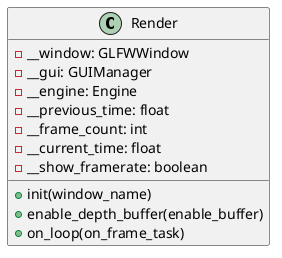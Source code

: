 @startuml
class Render {
    - __window: GLFWWindow
    - __gui: GUIManager
    - __engine: Engine
    - __previous_time: float
    - __frame_count: int
    - __current_time: float
    - __show_framerate: boolean

    + init(window_name)
    + enable_depth_buffer(enable_buffer)
    + on_loop(on_frame_task)
}
@enduml